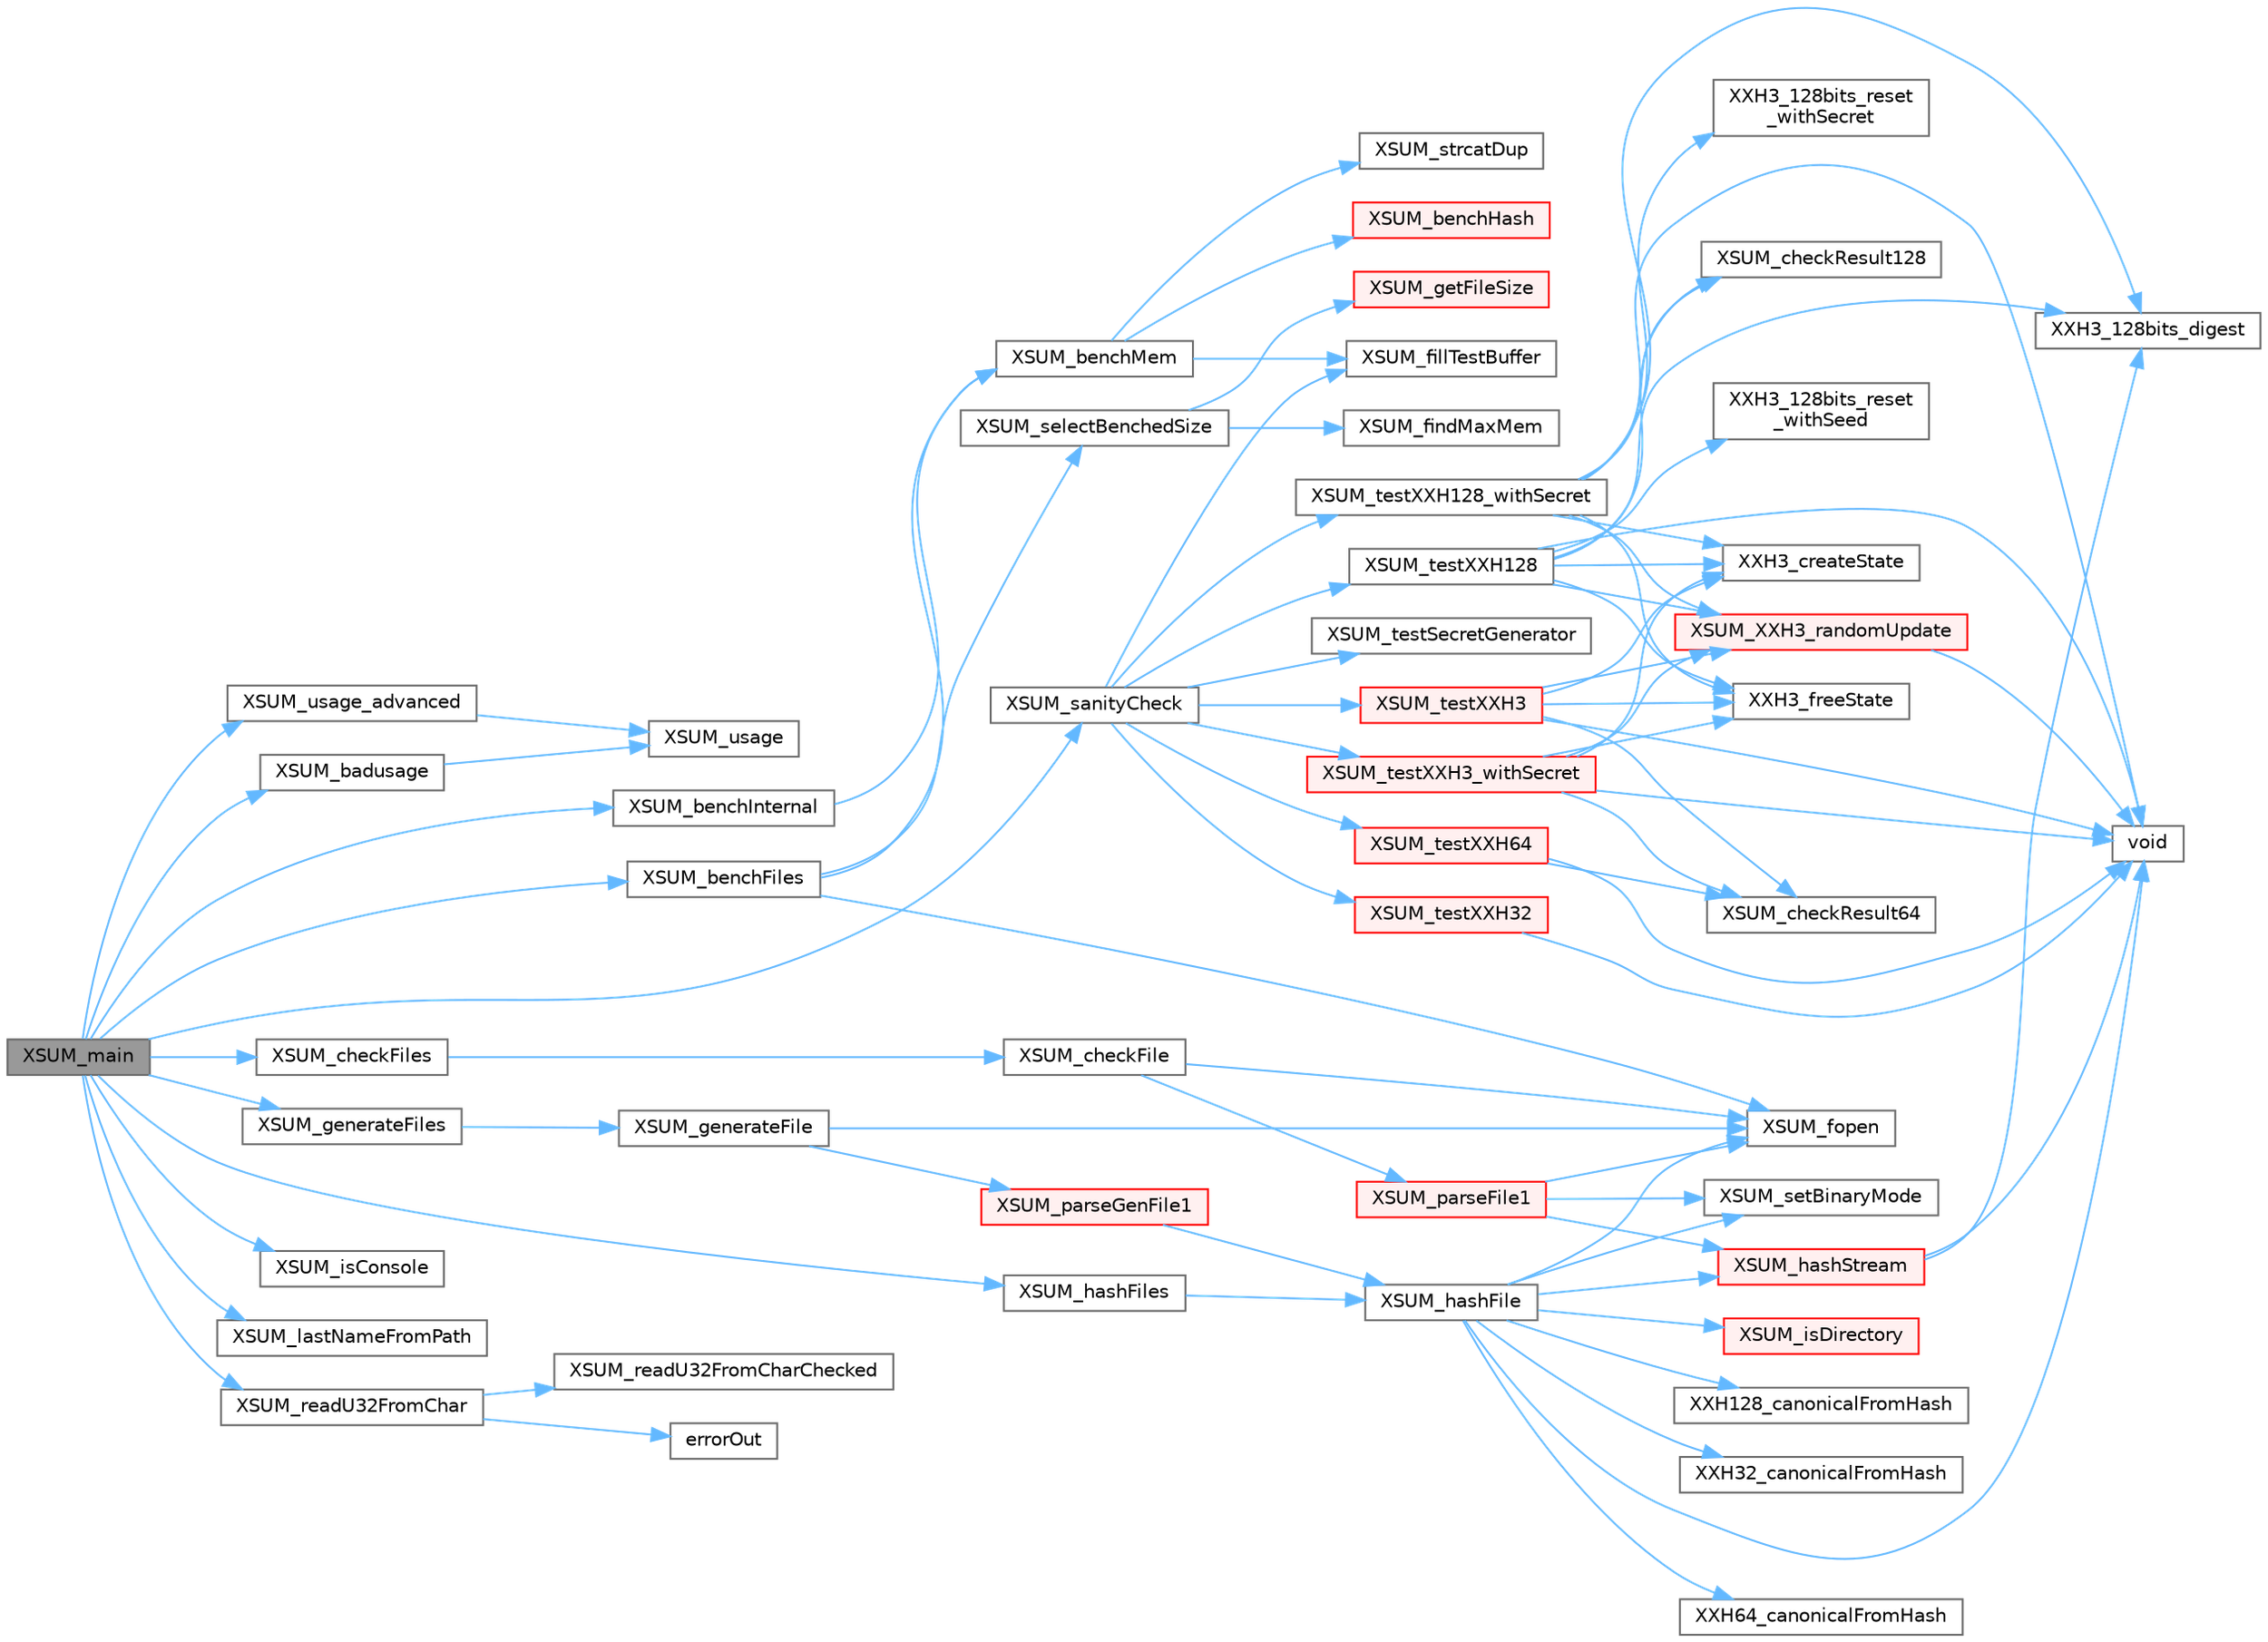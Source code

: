 digraph "XSUM_main"
{
 // LATEX_PDF_SIZE
  bgcolor="transparent";
  edge [fontname=Helvetica,fontsize=10,labelfontname=Helvetica,labelfontsize=10];
  node [fontname=Helvetica,fontsize=10,shape=box,height=0.2,width=0.4];
  rankdir="LR";
  Node1 [id="Node000001",label="XSUM_main",height=0.2,width=0.4,color="gray40", fillcolor="grey60", style="filled", fontcolor="black",tooltip=" "];
  Node1 -> Node2 [id="edge1_Node000001_Node000002",color="steelblue1",style="solid",tooltip=" "];
  Node2 [id="Node000002",label="XSUM_badusage",height=0.2,width=0.4,color="grey40", fillcolor="white", style="filled",URL="$xxhsum_8c.html#add22ef1fd65a8714a04d0bcbe57fb6e8",tooltip=" "];
  Node2 -> Node3 [id="edge2_Node000002_Node000003",color="steelblue1",style="solid",tooltip=" "];
  Node3 [id="Node000003",label="XSUM_usage",height=0.2,width=0.4,color="grey40", fillcolor="white", style="filled",URL="$xxhsum_8c.html#a92022aceb4958c3c15e2b7aadcdc5fbc",tooltip=" "];
  Node1 -> Node4 [id="edge3_Node000001_Node000004",color="steelblue1",style="solid",tooltip=" "];
  Node4 [id="Node000004",label="XSUM_benchFiles",height=0.2,width=0.4,color="grey40", fillcolor="white", style="filled",URL="$xsum__bench_8c.html#a179efeb5312aef1e467c183dbfd2c4af",tooltip=" "];
  Node4 -> Node5 [id="edge4_Node000004_Node000005",color="steelblue1",style="solid",tooltip=" "];
  Node5 [id="Node000005",label="XSUM_benchMem",height=0.2,width=0.4,color="grey40", fillcolor="white", style="filled",URL="$xsum__bench_8c.html#a4b11f873ac3ebcbf8c9d4829884df9e6",tooltip=" "];
  Node5 -> Node6 [id="edge5_Node000005_Node000006",color="steelblue1",style="solid",tooltip=" "];
  Node6 [id="Node000006",label="XSUM_benchHash",height=0.2,width=0.4,color="red", fillcolor="#FFF0F0", style="filled",URL="$xsum__bench_8c.html#a12f9c60d0f129e83b37474b1860daccb",tooltip=" "];
  Node5 -> Node8 [id="edge6_Node000005_Node000008",color="steelblue1",style="solid",tooltip=" "];
  Node8 [id="Node000008",label="XSUM_fillTestBuffer",height=0.2,width=0.4,color="grey40", fillcolor="white", style="filled",URL="$xsum__sanity__check_8c.html#ab85bd9dc6dc0628dd469e41432a41fda",tooltip=" "];
  Node5 -> Node9 [id="edge7_Node000005_Node000009",color="steelblue1",style="solid",tooltip=" "];
  Node9 [id="Node000009",label="XSUM_strcatDup",height=0.2,width=0.4,color="grey40", fillcolor="white", style="filled",URL="$xsum__bench_8c.html#a476e9c4f31828f734992d640a359061e",tooltip=" "];
  Node4 -> Node10 [id="edge8_Node000004_Node000010",color="steelblue1",style="solid",tooltip=" "];
  Node10 [id="Node000010",label="XSUM_fopen",height=0.2,width=0.4,color="grey40", fillcolor="white", style="filled",URL="$xsum__os__specific_8c.html#aa03c3c6d260551e4f82736a6af9d22ae",tooltip=" "];
  Node4 -> Node11 [id="edge9_Node000004_Node000011",color="steelblue1",style="solid",tooltip=" "];
  Node11 [id="Node000011",label="XSUM_selectBenchedSize",height=0.2,width=0.4,color="grey40", fillcolor="white", style="filled",URL="$xsum__bench_8c.html#a088e5d4f64a05e9d936f37eac9e8279f",tooltip=" "];
  Node11 -> Node12 [id="edge10_Node000011_Node000012",color="steelblue1",style="solid",tooltip=" "];
  Node12 [id="Node000012",label="XSUM_findMaxMem",height=0.2,width=0.4,color="grey40", fillcolor="white", style="filled",URL="$xsum__bench_8c.html#a0fdd53a3e367c01ced244bc593f06f5b",tooltip=" "];
  Node11 -> Node13 [id="edge11_Node000011_Node000013",color="steelblue1",style="solid",tooltip=" "];
  Node13 [id="Node000013",label="XSUM_getFileSize",height=0.2,width=0.4,color="red", fillcolor="#FFF0F0", style="filled",URL="$xsum__os__specific_8c.html#a75a9502a7046bd992bc60b069026ee6f",tooltip=" "];
  Node1 -> Node15 [id="edge12_Node000001_Node000015",color="steelblue1",style="solid",tooltip=" "];
  Node15 [id="Node000015",label="XSUM_benchInternal",height=0.2,width=0.4,color="grey40", fillcolor="white", style="filled",URL="$xsum__bench_8c.html#a040a6574ec51814316a93d62c88341e1",tooltip=" "];
  Node15 -> Node5 [id="edge13_Node000015_Node000005",color="steelblue1",style="solid",tooltip=" "];
  Node1 -> Node16 [id="edge14_Node000001_Node000016",color="steelblue1",style="solid",tooltip=" "];
  Node16 [id="Node000016",label="XSUM_checkFiles",height=0.2,width=0.4,color="grey40", fillcolor="white", style="filled",URL="$xxhsum_8c.html#ad5b3ba4169199f5492afb25c27f6dbc2",tooltip=" "];
  Node16 -> Node17 [id="edge15_Node000016_Node000017",color="steelblue1",style="solid",tooltip=" "];
  Node17 [id="Node000017",label="XSUM_checkFile",height=0.2,width=0.4,color="grey40", fillcolor="white", style="filled",URL="$xxhsum_8c.html#aa0e03dbdccdeba18ec968d55f791f47b",tooltip=" "];
  Node17 -> Node10 [id="edge16_Node000017_Node000010",color="steelblue1",style="solid",tooltip=" "];
  Node17 -> Node18 [id="edge17_Node000017_Node000018",color="steelblue1",style="solid",tooltip=" "];
  Node18 [id="Node000018",label="XSUM_parseFile1",height=0.2,width=0.4,color="red", fillcolor="#FFF0F0", style="filled",URL="$xxhsum_8c.html#ac376c77955b39c722a11f542228e0c85",tooltip=" "];
  Node18 -> Node10 [id="edge18_Node000018_Node000010",color="steelblue1",style="solid",tooltip=" "];
  Node18 -> Node21 [id="edge19_Node000018_Node000021",color="steelblue1",style="solid",tooltip=" "];
  Node21 [id="Node000021",label="XSUM_hashStream",height=0.2,width=0.4,color="red", fillcolor="#FFF0F0", style="filled",URL="$xxhsum_8c.html#ab601ec059d83f42e1996489c8bc87cd0",tooltip=" "];
  Node21 -> Node22 [id="edge20_Node000021_Node000022",color="steelblue1",style="solid",tooltip=" "];
  Node22 [id="Node000022",label="void",height=0.2,width=0.4,color="grey40", fillcolor="white", style="filled",URL="$mimalloc_8h.html#a9d6d8aef94ac19034a5f163606f84830",tooltip=" "];
  Node21 -> Node26 [id="edge21_Node000021_Node000026",color="steelblue1",style="solid",tooltip=" "];
  Node26 [id="Node000026",label="XXH3_128bits_digest",height=0.2,width=0.4,color="grey40", fillcolor="white", style="filled",URL="$group___x_x_h3__family.html#ga5facd9825a30f0259999390e20a118ed",tooltip="Returns the calculated XXH3 128-bit hash value from an XXH3_state_t."];
  Node18 -> Node41 [id="edge22_Node000018_Node000041",color="steelblue1",style="solid",tooltip=" "];
  Node41 [id="Node000041",label="XSUM_setBinaryMode",height=0.2,width=0.4,color="grey40", fillcolor="white", style="filled",URL="$xsum__os__specific_8c.html#a7b2c1c05254702d4fb4885f07175e6e5",tooltip=" "];
  Node1 -> Node46 [id="edge23_Node000001_Node000046",color="steelblue1",style="solid",tooltip=" "];
  Node46 [id="Node000046",label="XSUM_generateFiles",height=0.2,width=0.4,color="grey40", fillcolor="white", style="filled",URL="$xxhsum_8c.html#a1ff8ddc3b12ff6c43a0b19561ebff6aa",tooltip=" "];
  Node46 -> Node47 [id="edge24_Node000046_Node000047",color="steelblue1",style="solid",tooltip=" "];
  Node47 [id="Node000047",label="XSUM_generateFile",height=0.2,width=0.4,color="grey40", fillcolor="white", style="filled",URL="$xxhsum_8c.html#a525f1b65d36946c3403c2cf4418f4990",tooltip=" "];
  Node47 -> Node10 [id="edge25_Node000047_Node000010",color="steelblue1",style="solid",tooltip=" "];
  Node47 -> Node48 [id="edge26_Node000047_Node000048",color="steelblue1",style="solid",tooltip=" "];
  Node48 [id="Node000048",label="XSUM_parseGenFile1",height=0.2,width=0.4,color="red", fillcolor="#FFF0F0", style="filled",URL="$xxhsum_8c.html#a0336e40fe64a340be4a4ba5dbac065c8",tooltip=" "];
  Node48 -> Node49 [id="edge27_Node000048_Node000049",color="steelblue1",style="solid",tooltip=" "];
  Node49 [id="Node000049",label="XSUM_hashFile",height=0.2,width=0.4,color="grey40", fillcolor="white", style="filled",URL="$xxhsum_8c.html#a57d7117dd6d88def3276c170c2190a96",tooltip=" "];
  Node49 -> Node22 [id="edge28_Node000049_Node000022",color="steelblue1",style="solid",tooltip=" "];
  Node49 -> Node10 [id="edge29_Node000049_Node000010",color="steelblue1",style="solid",tooltip=" "];
  Node49 -> Node21 [id="edge30_Node000049_Node000021",color="steelblue1",style="solid",tooltip=" "];
  Node49 -> Node50 [id="edge31_Node000049_Node000050",color="steelblue1",style="solid",tooltip=" "];
  Node50 [id="Node000050",label="XSUM_isDirectory",height=0.2,width=0.4,color="red", fillcolor="#FFF0F0", style="filled",URL="$xsum__os__specific_8c.html#aefa45d437f2907ad9c541692f0bc1044",tooltip=" "];
  Node49 -> Node41 [id="edge32_Node000049_Node000041",color="steelblue1",style="solid",tooltip=" "];
  Node49 -> Node51 [id="edge33_Node000049_Node000051",color="steelblue1",style="solid",tooltip=" "];
  Node51 [id="Node000051",label="XXH128_canonicalFromHash",height=0.2,width=0.4,color="grey40", fillcolor="white", style="filled",URL="$group___x_x_h3__family.html#ga23ad27cd3405cbf858fc291d85b66b39",tooltip="Converts an XXH128_hash_t to a big endian XXH128_canonical_t."];
  Node49 -> Node52 [id="edge34_Node000049_Node000052",color="steelblue1",style="solid",tooltip=" "];
  Node52 [id="Node000052",label="XXH32_canonicalFromHash",height=0.2,width=0.4,color="grey40", fillcolor="white", style="filled",URL="$group___x_x_h32__family.html#gade47204bc3908fdc401a68e9c295e233",tooltip="Converts an XXH32_hash_t to a big endian XXH32_canonical_t."];
  Node49 -> Node53 [id="edge35_Node000049_Node000053",color="steelblue1",style="solid",tooltip=" "];
  Node53 [id="Node000053",label="XXH64_canonicalFromHash",height=0.2,width=0.4,color="grey40", fillcolor="white", style="filled",URL="$group___x_x_h64__family.html#ga5ad28aa4810c34a5e439077feb4fd32b",tooltip="Converts an XXH64_hash_t to a big endian XXH64_canonical_t."];
  Node1 -> Node55 [id="edge36_Node000001_Node000055",color="steelblue1",style="solid",tooltip=" "];
  Node55 [id="Node000055",label="XSUM_hashFiles",height=0.2,width=0.4,color="grey40", fillcolor="white", style="filled",URL="$xxhsum_8c.html#a323a3f53c39f2c6bf73c424bf16e28af",tooltip=" "];
  Node55 -> Node49 [id="edge37_Node000055_Node000049",color="steelblue1",style="solid",tooltip=" "];
  Node1 -> Node56 [id="edge38_Node000001_Node000056",color="steelblue1",style="solid",tooltip=" "];
  Node56 [id="Node000056",label="XSUM_isConsole",height=0.2,width=0.4,color="grey40", fillcolor="white", style="filled",URL="$xsum__os__specific_8c.html#a5a6761a6b8185ac1b9b1ae9e9eaf54e2",tooltip=" "];
  Node1 -> Node57 [id="edge39_Node000001_Node000057",color="steelblue1",style="solid",tooltip=" "];
  Node57 [id="Node000057",label="XSUM_lastNameFromPath",height=0.2,width=0.4,color="grey40", fillcolor="white", style="filled",URL="$xxhsum_8c.html#a646d6064d211ab0cabd90cc3df900d38",tooltip=" "];
  Node1 -> Node58 [id="edge40_Node000001_Node000058",color="steelblue1",style="solid",tooltip=" "];
  Node58 [id="Node000058",label="XSUM_readU32FromChar",height=0.2,width=0.4,color="grey40", fillcolor="white", style="filled",URL="$xxhsum_8c.html#a917018e6798f23a13047bf8d799bd0d6",tooltip=" "];
  Node58 -> Node59 [id="edge41_Node000058_Node000059",color="steelblue1",style="solid",tooltip=" "];
  Node59 [id="Node000059",label="errorOut",height=0.2,width=0.4,color="grey40", fillcolor="white", style="filled",URL="$xxhsum_8c.html#a588a74454875557d02f9cb836d3991c4",tooltip=" "];
  Node58 -> Node60 [id="edge42_Node000058_Node000060",color="steelblue1",style="solid",tooltip=" "];
  Node60 [id="Node000060",label="XSUM_readU32FromCharChecked",height=0.2,width=0.4,color="grey40", fillcolor="white", style="filled",URL="$xxhsum_8c.html#aea4adef2488e7a80dd42119f4f5be421",tooltip=" "];
  Node1 -> Node61 [id="edge43_Node000001_Node000061",color="steelblue1",style="solid",tooltip=" "];
  Node61 [id="Node000061",label="XSUM_sanityCheck",height=0.2,width=0.4,color="grey40", fillcolor="white", style="filled",URL="$xsum__sanity__check_8c.html#adedf5444970cfe64cc8cb3053ce8188d",tooltip=" "];
  Node61 -> Node8 [id="edge44_Node000061_Node000008",color="steelblue1",style="solid",tooltip=" "];
  Node61 -> Node62 [id="edge45_Node000061_Node000062",color="steelblue1",style="solid",tooltip=" "];
  Node62 [id="Node000062",label="XSUM_testSecretGenerator",height=0.2,width=0.4,color="grey40", fillcolor="white", style="filled",URL="$xsum__sanity__check_8c.html#a9b14b21ebc423213123d0ec373127541",tooltip=" "];
  Node61 -> Node63 [id="edge46_Node000061_Node000063",color="steelblue1",style="solid",tooltip=" "];
  Node63 [id="Node000063",label="XSUM_testXXH128",height=0.2,width=0.4,color="grey40", fillcolor="white", style="filled",URL="$xsum__sanity__check_8c.html#ad9ba155398c9adf004c280eab166bef5",tooltip=" "];
  Node63 -> Node22 [id="edge47_Node000063_Node000022",color="steelblue1",style="solid",tooltip=" "];
  Node63 -> Node64 [id="edge48_Node000063_Node000064",color="steelblue1",style="solid",tooltip=" "];
  Node64 [id="Node000064",label="XSUM_checkResult128",height=0.2,width=0.4,color="grey40", fillcolor="white", style="filled",URL="$xsum__sanity__check_8c.html#aeb4ea0f04bd25bd36f62bc2a7c258de4",tooltip=" "];
  Node63 -> Node65 [id="edge49_Node000063_Node000065",color="steelblue1",style="solid",tooltip=" "];
  Node65 [id="Node000065",label="XSUM_XXH3_randomUpdate",height=0.2,width=0.4,color="red", fillcolor="#FFF0F0", style="filled",URL="$xsum__sanity__check_8c.html#ac45dc449a957a6710ae0fef9a454dd1c",tooltip=" "];
  Node65 -> Node22 [id="edge50_Node000065_Node000022",color="steelblue1",style="solid",tooltip=" "];
  Node63 -> Node26 [id="edge51_Node000063_Node000026",color="steelblue1",style="solid",tooltip=" "];
  Node63 -> Node67 [id="edge52_Node000063_Node000067",color="steelblue1",style="solid",tooltip=" "];
  Node67 [id="Node000067",label="XXH3_128bits_reset\l_withSeed",height=0.2,width=0.4,color="grey40", fillcolor="white", style="filled",URL="$group___x_x_h3__family.html#gacf85fb4be26ea21cfa925e846f81386a",tooltip="Resets an XXH3_state_t with 64-bit seed to begin a new hash."];
  Node63 -> Node68 [id="edge53_Node000063_Node000068",color="steelblue1",style="solid",tooltip=" "];
  Node68 [id="Node000068",label="XXH3_createState",height=0.2,width=0.4,color="grey40", fillcolor="white", style="filled",URL="$group___x_x_h3__family.html#ga47b3b8b4fedd0a006e6f3d38d2066dd1",tooltip=" "];
  Node63 -> Node69 [id="edge54_Node000063_Node000069",color="steelblue1",style="solid",tooltip=" "];
  Node69 [id="Node000069",label="XXH3_freeState",height=0.2,width=0.4,color="grey40", fillcolor="white", style="filled",URL="$group___x_x_h3__family.html#ga9cee32a1a3ae4610d9fa5cbe40ece241",tooltip=" "];
  Node61 -> Node70 [id="edge55_Node000061_Node000070",color="steelblue1",style="solid",tooltip=" "];
  Node70 [id="Node000070",label="XSUM_testXXH128_withSecret",height=0.2,width=0.4,color="grey40", fillcolor="white", style="filled",URL="$xsum__sanity__check_8c.html#a9c998a9c7084cfbe0d866a1c468b29c2",tooltip=" "];
  Node70 -> Node22 [id="edge56_Node000070_Node000022",color="steelblue1",style="solid",tooltip=" "];
  Node70 -> Node64 [id="edge57_Node000070_Node000064",color="steelblue1",style="solid",tooltip=" "];
  Node70 -> Node65 [id="edge58_Node000070_Node000065",color="steelblue1",style="solid",tooltip=" "];
  Node70 -> Node26 [id="edge59_Node000070_Node000026",color="steelblue1",style="solid",tooltip=" "];
  Node70 -> Node71 [id="edge60_Node000070_Node000071",color="steelblue1",style="solid",tooltip=" "];
  Node71 [id="Node000071",label="XXH3_128bits_reset\l_withSecret",height=0.2,width=0.4,color="grey40", fillcolor="white", style="filled",URL="$group___x_x_h3__family.html#gac3eb43e5a5fa48415ef6fbbdfc9e221d",tooltip="Resets an XXH3_state_t with secret data to begin a new hash."];
  Node70 -> Node68 [id="edge61_Node000070_Node000068",color="steelblue1",style="solid",tooltip=" "];
  Node70 -> Node69 [id="edge62_Node000070_Node000069",color="steelblue1",style="solid",tooltip=" "];
  Node61 -> Node72 [id="edge63_Node000061_Node000072",color="steelblue1",style="solid",tooltip=" "];
  Node72 [id="Node000072",label="XSUM_testXXH3",height=0.2,width=0.4,color="red", fillcolor="#FFF0F0", style="filled",URL="$xsum__sanity__check_8c.html#aa0e33cf7192116cf4493cdf540d3f69e",tooltip=" "];
  Node72 -> Node22 [id="edge64_Node000072_Node000022",color="steelblue1",style="solid",tooltip=" "];
  Node72 -> Node73 [id="edge65_Node000072_Node000073",color="steelblue1",style="solid",tooltip=" "];
  Node73 [id="Node000073",label="XSUM_checkResult64",height=0.2,width=0.4,color="grey40", fillcolor="white", style="filled",URL="$xsum__sanity__check_8c.html#a1b6372ac1282f59a4af7806d9940e674",tooltip=" "];
  Node72 -> Node65 [id="edge66_Node000072_Node000065",color="steelblue1",style="solid",tooltip=" "];
  Node72 -> Node68 [id="edge67_Node000072_Node000068",color="steelblue1",style="solid",tooltip=" "];
  Node72 -> Node69 [id="edge68_Node000072_Node000069",color="steelblue1",style="solid",tooltip=" "];
  Node61 -> Node75 [id="edge69_Node000061_Node000075",color="steelblue1",style="solid",tooltip=" "];
  Node75 [id="Node000075",label="XSUM_testXXH32",height=0.2,width=0.4,color="red", fillcolor="#FFF0F0", style="filled",URL="$xsum__sanity__check_8c.html#ac66089cb84edba474b369a33897afc0a",tooltip=" "];
  Node75 -> Node22 [id="edge70_Node000075_Node000022",color="steelblue1",style="solid",tooltip=" "];
  Node61 -> Node80 [id="edge71_Node000061_Node000080",color="steelblue1",style="solid",tooltip=" "];
  Node80 [id="Node000080",label="XSUM_testXXH3_withSecret",height=0.2,width=0.4,color="red", fillcolor="#FFF0F0", style="filled",URL="$xsum__sanity__check_8c.html#aeba48e37946b95dc38229549809232d2",tooltip=" "];
  Node80 -> Node22 [id="edge72_Node000080_Node000022",color="steelblue1",style="solid",tooltip=" "];
  Node80 -> Node73 [id="edge73_Node000080_Node000073",color="steelblue1",style="solid",tooltip=" "];
  Node80 -> Node65 [id="edge74_Node000080_Node000065",color="steelblue1",style="solid",tooltip=" "];
  Node80 -> Node68 [id="edge75_Node000080_Node000068",color="steelblue1",style="solid",tooltip=" "];
  Node80 -> Node69 [id="edge76_Node000080_Node000069",color="steelblue1",style="solid",tooltip=" "];
  Node61 -> Node82 [id="edge77_Node000061_Node000082",color="steelblue1",style="solid",tooltip=" "];
  Node82 [id="Node000082",label="XSUM_testXXH64",height=0.2,width=0.4,color="red", fillcolor="#FFF0F0", style="filled",URL="$xsum__sanity__check_8c.html#a3cdc4eecd776c4fa8799345fd0d82acd",tooltip=" "];
  Node82 -> Node22 [id="edge78_Node000082_Node000022",color="steelblue1",style="solid",tooltip=" "];
  Node82 -> Node73 [id="edge79_Node000082_Node000073",color="steelblue1",style="solid",tooltip=" "];
  Node1 -> Node86 [id="edge80_Node000001_Node000086",color="steelblue1",style="solid",tooltip=" "];
  Node86 [id="Node000086",label="XSUM_usage_advanced",height=0.2,width=0.4,color="grey40", fillcolor="white", style="filled",URL="$xxhsum_8c.html#a9b27a5e7a0f4d0e9847a1d985f71cb14",tooltip=" "];
  Node86 -> Node3 [id="edge81_Node000086_Node000003",color="steelblue1",style="solid",tooltip=" "];
}
